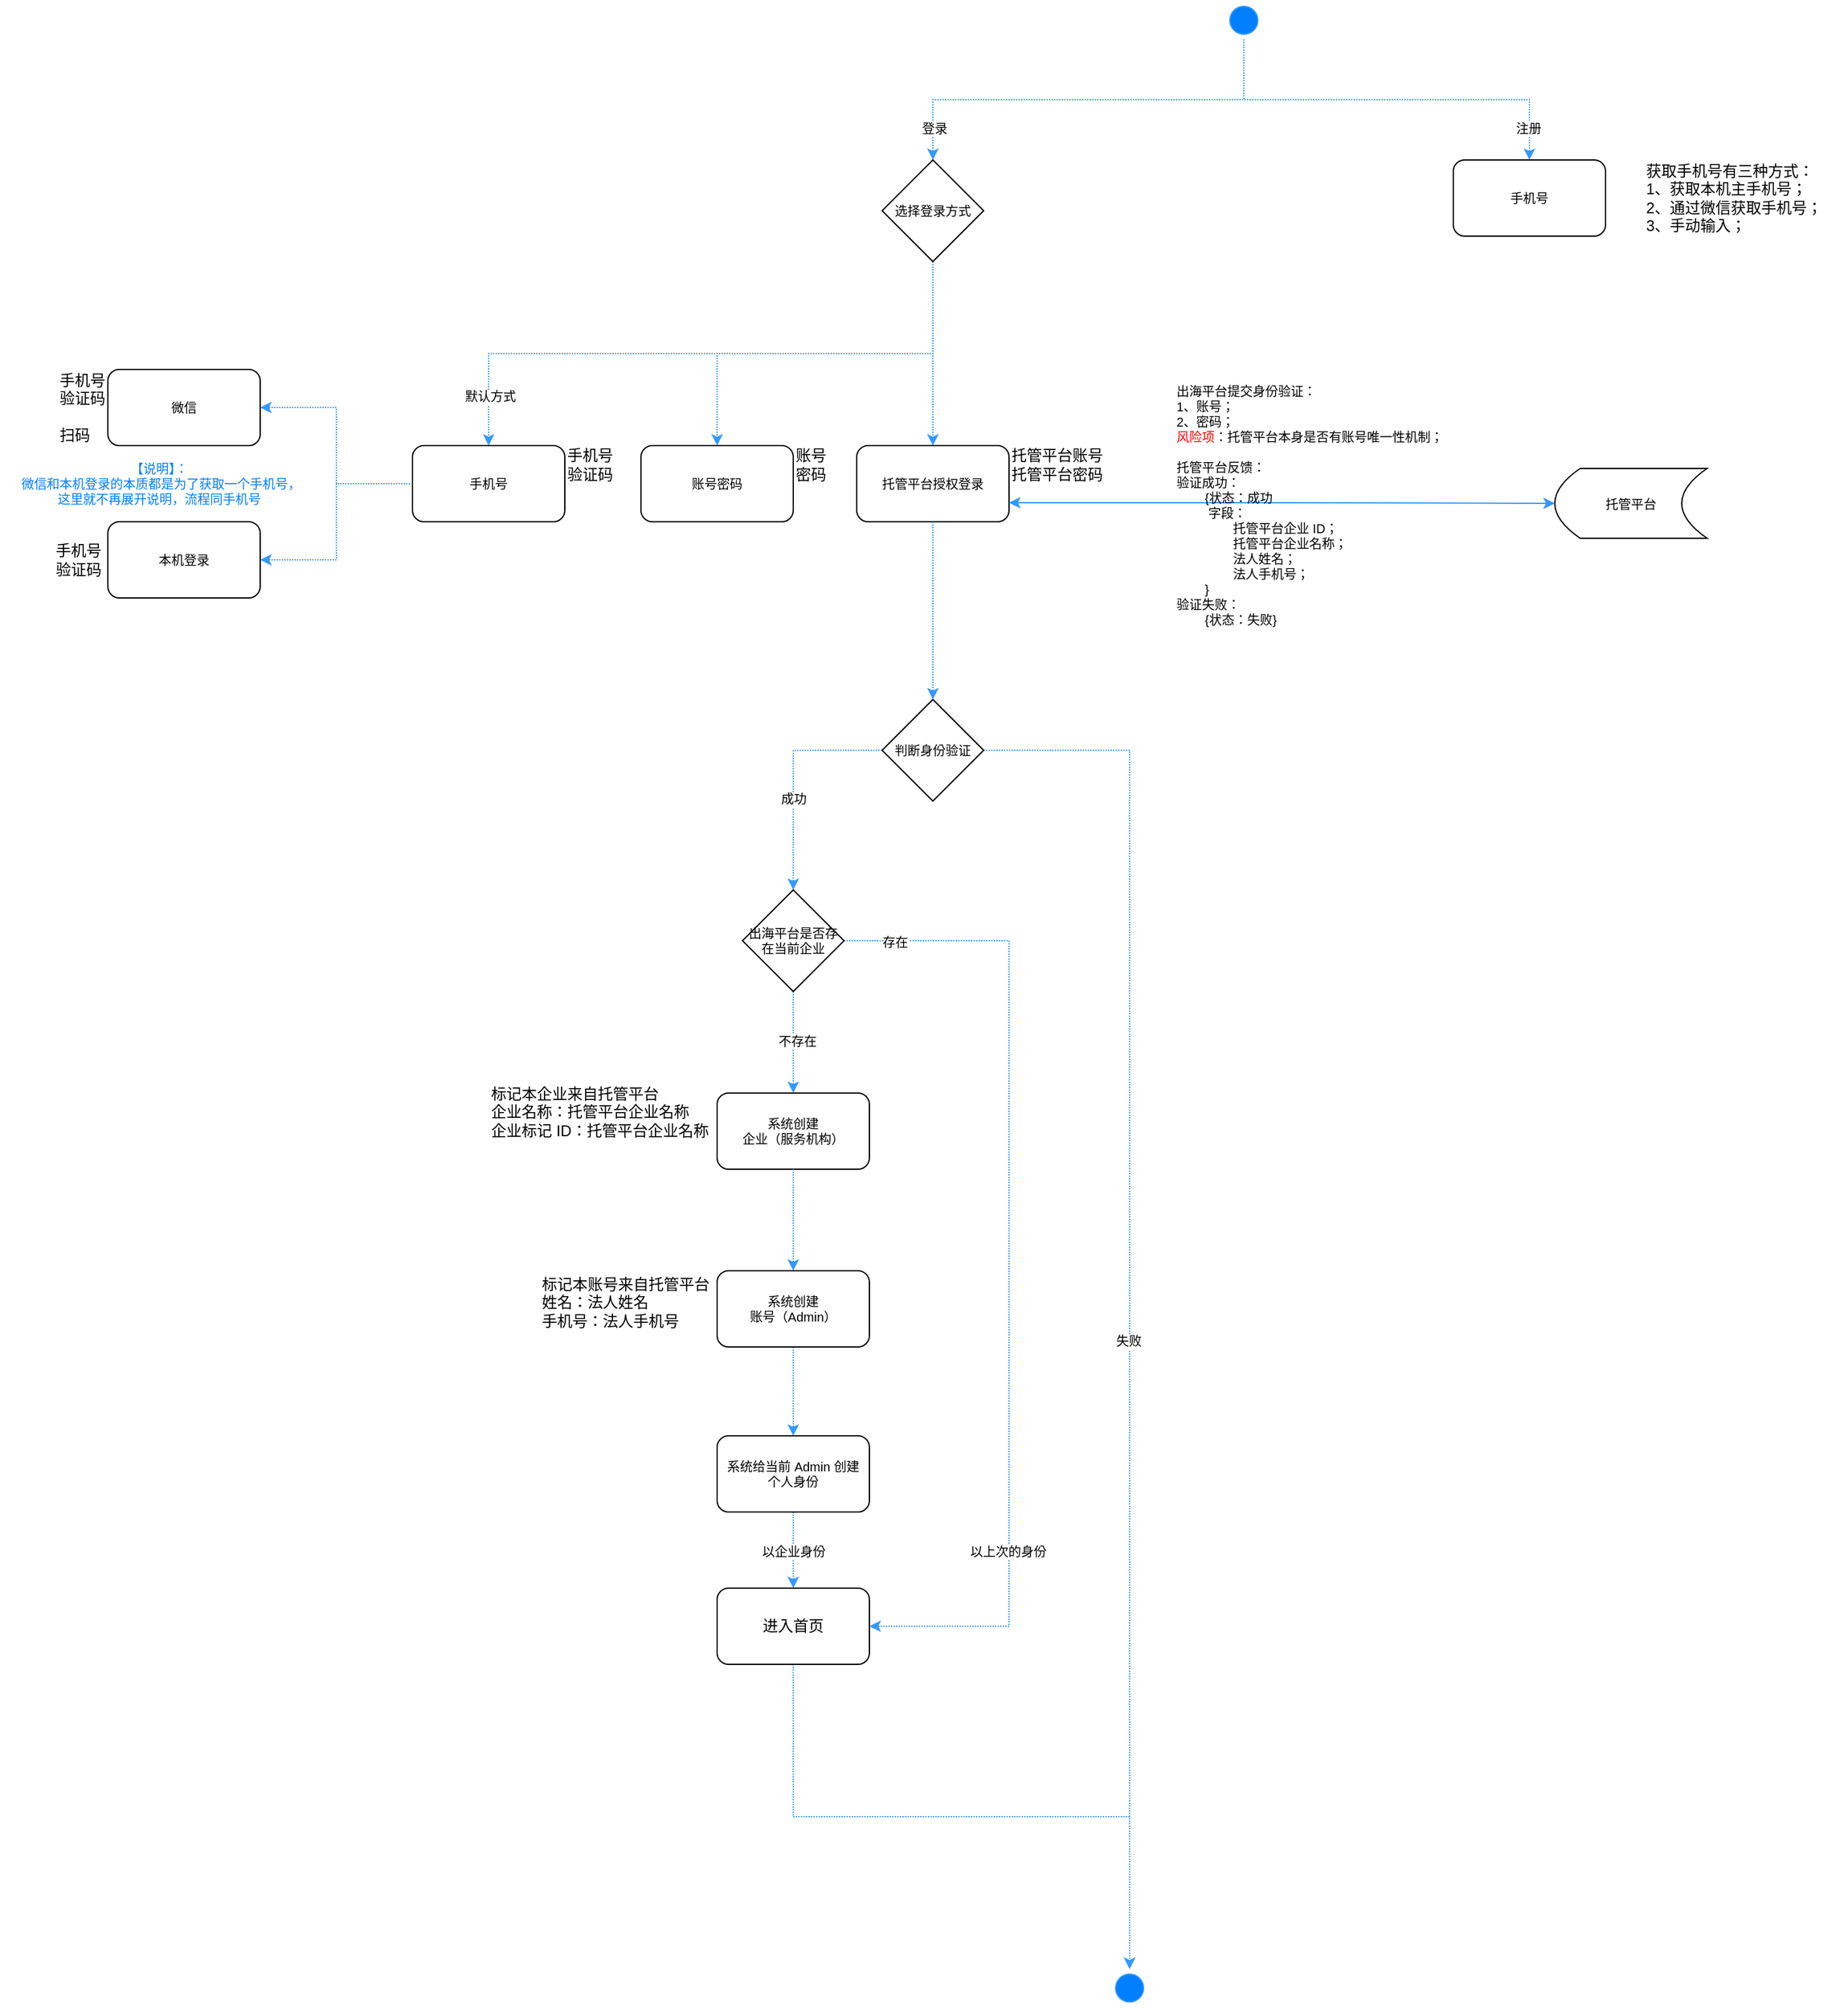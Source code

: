<mxfile version="25.0.3">
  <diagram id="prtHgNgQTEPvFCAcTncT" name="Page-1">
    <mxGraphModel dx="2336" dy="888" grid="1" gridSize="10" guides="1" tooltips="1" connect="1" arrows="1" fold="1" page="1" pageScale="1" pageWidth="827" pageHeight="1169" math="0" shadow="0">
      <root>
        <mxCell id="0" />
        <mxCell id="1" parent="0" />
        <mxCell id="fUzzR2nEu7n4qf50nULE-17" value="" style="edgeStyle=orthogonalEdgeStyle;rounded=0;orthogonalLoop=1;jettySize=auto;html=1;entryX=0.5;entryY=0;entryDx=0;entryDy=0;dashed=1;dashPattern=1 1;strokeColor=#3399FF;strokeWidth=1;align=center;verticalAlign=middle;fontFamily=Helvetica;fontSize=10;fontColor=default;labelBackgroundColor=default;endArrow=classic;fillColor=#dae8fc;exitX=0.5;exitY=1;exitDx=0;exitDy=0;" edge="1" parent="1" source="fUzzR2nEu7n4qf50nULE-1" target="fUzzR2nEu7n4qf50nULE-21">
          <mxGeometry relative="1" as="geometry">
            <mxPoint x="414" y="235" as="targetPoint" />
          </mxGeometry>
        </mxCell>
        <mxCell id="fUzzR2nEu7n4qf50nULE-25" value="注册" style="edgeLabel;html=1;align=center;verticalAlign=middle;resizable=0;points=[];rounded=0;dashed=1;dashPattern=1 1;strokeColor=#3399FF;strokeWidth=1;fontFamily=Helvetica;fontSize=10;fontColor=default;labelBackgroundColor=default;fillColor=#dae8fc;" vertex="1" connectable="0" parent="fUzzR2nEu7n4qf50nULE-17">
          <mxGeometry x="0.517" relative="1" as="geometry">
            <mxPoint x="29" y="22" as="offset" />
          </mxGeometry>
        </mxCell>
        <mxCell id="fUzzR2nEu7n4qf50nULE-28" value="" style="edgeStyle=orthogonalEdgeStyle;rounded=0;orthogonalLoop=1;jettySize=auto;html=1;dashed=1;dashPattern=1 1;strokeColor=#3399FF;strokeWidth=1;align=center;verticalAlign=middle;fontFamily=Helvetica;fontSize=10;fontColor=default;labelBackgroundColor=default;endArrow=classic;fillColor=#dae8fc;exitX=0.5;exitY=1;exitDx=0;exitDy=0;" edge="1" parent="1" source="fUzzR2nEu7n4qf50nULE-1" target="fUzzR2nEu7n4qf50nULE-27">
          <mxGeometry relative="1" as="geometry" />
        </mxCell>
        <mxCell id="fUzzR2nEu7n4qf50nULE-29" value="登录" style="edgeLabel;html=1;align=center;verticalAlign=middle;resizable=0;points=[];rounded=0;strokeColor=#3399FF;fontFamily=Helvetica;fontSize=10;fontColor=default;fillColor=#dae8fc;dashed=1;dashPattern=1 1;strokeWidth=1;labelBackgroundColor=default;" vertex="1" connectable="0" parent="fUzzR2nEu7n4qf50nULE-28">
          <mxGeometry x="-0.164" y="-1" relative="1" as="geometry">
            <mxPoint x="-150" y="23" as="offset" />
          </mxGeometry>
        </mxCell>
        <mxCell id="fUzzR2nEu7n4qf50nULE-1" value="" style="ellipse;html=1;shape=startState;fillColor=#007FFF;strokeColor=#3399FF;" vertex="1" parent="1">
          <mxGeometry x="180" y="120" width="30" height="30" as="geometry" />
        </mxCell>
        <mxCell id="fUzzR2nEu7n4qf50nULE-21" value="手机号" style="rounded=1;whiteSpace=wrap;html=1;fontSize=10;" vertex="1" parent="1">
          <mxGeometry x="360" y="245" width="120" height="60" as="geometry" />
        </mxCell>
        <mxCell id="fUzzR2nEu7n4qf50nULE-24" value="获取手机号有三种方式：&lt;br&gt;1、获取本机主手机号；&lt;div&gt;2、通过微信获取手机号；&lt;/div&gt;&lt;div&gt;3、手动输入；&lt;/div&gt;" style="text;html=1;align=left;verticalAlign=middle;whiteSpace=wrap;rounded=0;" vertex="1" parent="1">
          <mxGeometry x="510" y="260" width="160" height="30" as="geometry" />
        </mxCell>
        <mxCell id="fUzzR2nEu7n4qf50nULE-54" style="edgeStyle=orthogonalEdgeStyle;rounded=0;orthogonalLoop=1;jettySize=auto;html=1;exitX=0.5;exitY=1;exitDx=0;exitDy=0;fontFamily=Helvetica;fontSize=10;fontColor=default;dashed=1;dashPattern=1 1;strokeColor=#3399FF;strokeWidth=1;align=center;verticalAlign=middle;labelBackgroundColor=default;endArrow=classic;fillColor=#dae8fc;" edge="1" parent="1" source="fUzzR2nEu7n4qf50nULE-27" target="fUzzR2nEu7n4qf50nULE-40">
          <mxGeometry relative="1" as="geometry" />
        </mxCell>
        <mxCell id="fUzzR2nEu7n4qf50nULE-55" value="默认方式" style="edgeLabel;html=1;align=center;verticalAlign=middle;resizable=0;points=[];rounded=0;strokeColor=#3399FF;fontFamily=Helvetica;fontSize=10;fontColor=default;fillColor=#dae8fc;dashed=1;dashPattern=1 1;strokeWidth=1;labelBackgroundColor=default;" vertex="1" connectable="0" parent="fUzzR2nEu7n4qf50nULE-54">
          <mxGeometry x="0.657" y="1" relative="1" as="geometry">
            <mxPoint x="-12" y="32" as="offset" />
          </mxGeometry>
        </mxCell>
        <mxCell id="fUzzR2nEu7n4qf50nULE-58" style="edgeStyle=orthogonalEdgeStyle;rounded=0;orthogonalLoop=1;jettySize=auto;html=1;exitX=0.5;exitY=1;exitDx=0;exitDy=0;fontFamily=Helvetica;fontSize=10;fontColor=default;fillColor=#dae8fc;strokeColor=#3399FF;strokeWidth=1;dashed=1;dashPattern=1 1;" edge="1" parent="1" source="fUzzR2nEu7n4qf50nULE-27" target="fUzzR2nEu7n4qf50nULE-34">
          <mxGeometry relative="1" as="geometry" />
        </mxCell>
        <mxCell id="fUzzR2nEu7n4qf50nULE-59" style="edgeStyle=orthogonalEdgeStyle;shape=connector;rounded=0;orthogonalLoop=1;jettySize=auto;html=1;exitX=0.5;exitY=1;exitDx=0;exitDy=0;entryX=0.5;entryY=0;entryDx=0;entryDy=0;dashed=1;dashPattern=1 1;strokeColor=#3399FF;strokeWidth=1;align=center;verticalAlign=middle;fontFamily=Helvetica;fontSize=12;fontColor=default;labelBackgroundColor=default;endArrow=classic;fillColor=#dae8fc;" edge="1" parent="1" source="fUzzR2nEu7n4qf50nULE-27" target="fUzzR2nEu7n4qf50nULE-33">
          <mxGeometry relative="1" as="geometry" />
        </mxCell>
        <mxCell id="fUzzR2nEu7n4qf50nULE-27" value="选择登录方式" style="rhombus;whiteSpace=wrap;html=1;fillColor=#FFFFFF;strokeColor=#000000;fontSize=10;" vertex="1" parent="1">
          <mxGeometry x="-90" y="245" width="80" height="80" as="geometry" />
        </mxCell>
        <mxCell id="fUzzR2nEu7n4qf50nULE-36" style="edgeStyle=orthogonalEdgeStyle;rounded=0;orthogonalLoop=1;jettySize=auto;html=1;exitX=0.5;exitY=1;exitDx=0;exitDy=0;fontFamily=Helvetica;fontSize=10;fontColor=default;" edge="1" parent="1" source="fUzzR2nEu7n4qf50nULE-35">
          <mxGeometry relative="1" as="geometry">
            <mxPoint x="130" y="540" as="targetPoint" />
          </mxGeometry>
        </mxCell>
        <mxCell id="fUzzR2nEu7n4qf50nULE-67" value="" style="group" vertex="1" connectable="0" parent="1">
          <mxGeometry x="-110" y="470" width="200" height="60" as="geometry" />
        </mxCell>
        <mxCell id="fUzzR2nEu7n4qf50nULE-33" value="托管平台授权登录" style="rounded=1;whiteSpace=wrap;html=1;fontSize=10;" vertex="1" parent="fUzzR2nEu7n4qf50nULE-67">
          <mxGeometry width="120" height="60" as="geometry" />
        </mxCell>
        <mxCell id="fUzzR2nEu7n4qf50nULE-44" value="托管平台账号&lt;div&gt;托管平台密码&lt;/div&gt;" style="text;html=1;align=left;verticalAlign=middle;whiteSpace=wrap;rounded=0;" vertex="1" parent="fUzzR2nEu7n4qf50nULE-67">
          <mxGeometry x="120" width="80" height="30" as="geometry" />
        </mxCell>
        <mxCell id="fUzzR2nEu7n4qf50nULE-68" value="" style="group" vertex="1" connectable="0" parent="1">
          <mxGeometry x="-280" y="470" width="150" height="60" as="geometry" />
        </mxCell>
        <mxCell id="fUzzR2nEu7n4qf50nULE-34" value="账号密码" style="rounded=1;whiteSpace=wrap;html=1;fontSize=10;" vertex="1" parent="fUzzR2nEu7n4qf50nULE-68">
          <mxGeometry width="120" height="60" as="geometry" />
        </mxCell>
        <mxCell id="fUzzR2nEu7n4qf50nULE-43" value="账号&lt;div&gt;密码&lt;/div&gt;" style="text;html=1;align=left;verticalAlign=middle;whiteSpace=wrap;rounded=0;" vertex="1" parent="fUzzR2nEu7n4qf50nULE-68">
          <mxGeometry x="120" width="30" height="30" as="geometry" />
        </mxCell>
        <mxCell id="fUzzR2nEu7n4qf50nULE-69" value="" style="group" vertex="1" connectable="0" parent="1">
          <mxGeometry x="-460" y="470" width="160" height="60" as="geometry" />
        </mxCell>
        <mxCell id="fUzzR2nEu7n4qf50nULE-40" value="手机号" style="rounded=1;whiteSpace=wrap;html=1;fontSize=10;" vertex="1" parent="fUzzR2nEu7n4qf50nULE-69">
          <mxGeometry width="120" height="60" as="geometry" />
        </mxCell>
        <mxCell id="fUzzR2nEu7n4qf50nULE-42" value="手机号&lt;div&gt;验证码&lt;/div&gt;" style="text;html=1;align=left;verticalAlign=middle;whiteSpace=wrap;rounded=0;" vertex="1" parent="fUzzR2nEu7n4qf50nULE-69">
          <mxGeometry x="120" width="40" height="30" as="geometry" />
        </mxCell>
        <mxCell id="fUzzR2nEu7n4qf50nULE-70" style="edgeStyle=orthogonalEdgeStyle;shape=connector;rounded=0;orthogonalLoop=1;jettySize=auto;html=1;exitX=0;exitY=0.5;exitDx=0;exitDy=0;entryX=1;entryY=0.5;entryDx=0;entryDy=0;dashed=1;dashPattern=1 1;strokeColor=#3399FF;strokeWidth=1;align=center;verticalAlign=middle;fontFamily=Helvetica;fontSize=10;fontColor=default;labelBackgroundColor=default;endArrow=classic;fillColor=#dae8fc;" edge="1" parent="1" source="fUzzR2nEu7n4qf50nULE-40" target="fUzzR2nEu7n4qf50nULE-41">
          <mxGeometry relative="1" as="geometry" />
        </mxCell>
        <mxCell id="fUzzR2nEu7n4qf50nULE-71" style="edgeStyle=orthogonalEdgeStyle;shape=connector;rounded=0;orthogonalLoop=1;jettySize=auto;html=1;exitX=0;exitY=0.5;exitDx=0;exitDy=0;entryX=1;entryY=0.5;entryDx=0;entryDy=0;dashed=1;dashPattern=1 1;strokeColor=#3399FF;strokeWidth=1;align=center;verticalAlign=middle;fontFamily=Helvetica;fontSize=10;fontColor=default;labelBackgroundColor=default;endArrow=classic;fillColor=#dae8fc;" edge="1" parent="1" source="fUzzR2nEu7n4qf50nULE-40" target="fUzzR2nEu7n4qf50nULE-62">
          <mxGeometry relative="1" as="geometry" />
        </mxCell>
        <mxCell id="fUzzR2nEu7n4qf50nULE-72" value="" style="group" vertex="1" connectable="0" parent="1">
          <mxGeometry x="-740" y="410" width="160" height="60" as="geometry" />
        </mxCell>
        <mxCell id="fUzzR2nEu7n4qf50nULE-41" value="微信" style="rounded=1;whiteSpace=wrap;html=1;fontSize=10;" vertex="1" parent="fUzzR2nEu7n4qf50nULE-72">
          <mxGeometry x="40" width="120" height="60" as="geometry" />
        </mxCell>
        <mxCell id="fUzzR2nEu7n4qf50nULE-47" value="手机号&lt;div&gt;验证码&lt;/div&gt;&lt;div&gt;&lt;br&gt;&lt;/div&gt;&lt;div&gt;扫码&lt;/div&gt;" style="text;html=1;align=left;verticalAlign=middle;whiteSpace=wrap;rounded=0;" vertex="1" parent="fUzzR2nEu7n4qf50nULE-72">
          <mxGeometry y="15" width="40" height="30" as="geometry" />
        </mxCell>
        <mxCell id="fUzzR2nEu7n4qf50nULE-73" value="" style="group" vertex="1" connectable="0" parent="1">
          <mxGeometry x="-743" y="530" width="163" height="60" as="geometry" />
        </mxCell>
        <mxCell id="fUzzR2nEu7n4qf50nULE-62" value="本机登录" style="rounded=1;whiteSpace=wrap;html=1;fontSize=10;" vertex="1" parent="fUzzR2nEu7n4qf50nULE-73">
          <mxGeometry x="43" width="120" height="60" as="geometry" />
        </mxCell>
        <mxCell id="fUzzR2nEu7n4qf50nULE-63" value="手机号&lt;div&gt;验证码&lt;/div&gt;" style="text;html=1;align=left;verticalAlign=middle;whiteSpace=wrap;rounded=0;" vertex="1" parent="fUzzR2nEu7n4qf50nULE-73">
          <mxGeometry y="15" width="43" height="30" as="geometry" />
        </mxCell>
        <mxCell id="fUzzR2nEu7n4qf50nULE-74" value="【说明】：&lt;div&gt;&amp;nbsp;微信和本机登录的本质都是为了获取一个手机号，&lt;/div&gt;&lt;div&gt;这里就不再展开说明，流程同手机号&lt;/div&gt;" style="text;html=1;align=center;verticalAlign=middle;resizable=0;points=[];autosize=1;strokeColor=none;fillColor=none;fontFamily=Helvetica;fontSize=10;fontColor=#007FFF;" vertex="1" parent="1">
          <mxGeometry x="-785" y="475" width="250" height="50" as="geometry" />
        </mxCell>
        <mxCell id="fUzzR2nEu7n4qf50nULE-75" value="托管平台" style="shape=dataStorage;whiteSpace=wrap;html=1;fixedSize=1;rounded=1;strokeColor=default;align=center;verticalAlign=middle;fontFamily=Helvetica;fontSize=10;fontColor=default;fillColor=default;" vertex="1" parent="1">
          <mxGeometry x="440" y="488" width="120" height="55" as="geometry" />
        </mxCell>
        <mxCell id="fUzzR2nEu7n4qf50nULE-76" style="edgeStyle=orthogonalEdgeStyle;shape=connector;rounded=0;orthogonalLoop=1;jettySize=auto;html=1;exitX=1;exitY=0.75;exitDx=0;exitDy=0;entryX=0;entryY=0.5;entryDx=0;entryDy=0;strokeColor=#3399FF;strokeWidth=1;align=center;verticalAlign=middle;fontFamily=Helvetica;fontSize=10;fontColor=default;labelBackgroundColor=default;endArrow=classic;fillColor=#dae8fc;horizontal=1;startArrow=classic;startFill=1;" edge="1" parent="1" source="fUzzR2nEu7n4qf50nULE-33" target="fUzzR2nEu7n4qf50nULE-75">
          <mxGeometry relative="1" as="geometry" />
        </mxCell>
        <mxCell id="fUzzR2nEu7n4qf50nULE-79" value="&lt;span style=&quot;&quot;&gt;出海平台提交身份验证：&lt;/span&gt;&lt;div style=&quot;&quot;&gt;1、账号；&lt;/div&gt;&lt;div style=&quot;&quot;&gt;2、密码；&lt;/div&gt;&lt;div style=&quot;&quot;&gt;&lt;font color=&quot;#ff0000&quot;&gt;风险项&lt;/font&gt;：托管平台本身是否有账号唯一性机制；&lt;/div&gt;&lt;div style=&quot;&quot;&gt;&lt;br&gt;&lt;div&gt;托管平台反馈：&lt;div&gt;验证成功：&lt;/div&gt;&lt;div&gt;&lt;span style=&quot;white-space: pre;&quot;&gt;&#x9;&lt;/span&gt;{状态：成功&lt;/div&gt;&lt;div&gt;&lt;span style=&quot;white-space: pre;&quot;&gt;&#x9;&lt;/span&gt;&amp;nbsp;字段：&lt;/div&gt;&lt;div&gt;&lt;span style=&quot;background-color: initial;&quot;&gt;&lt;span style=&quot;white-space: pre;&quot;&gt;&#x9;&lt;/span&gt;&lt;span style=&quot;white-space: pre;&quot;&gt;&#x9;&lt;/span&gt;托管平台企业 ID；&lt;/span&gt;&lt;/div&gt;&lt;div&gt;&lt;span style=&quot;background-color: initial;&quot;&gt;&lt;span style=&quot;white-space: pre;&quot;&gt;&#x9;&lt;/span&gt;&lt;span style=&quot;white-space: pre;&quot;&gt;&#x9;&lt;/span&gt;托管平台企业名称；&lt;/span&gt;&lt;/div&gt;&lt;div&gt;&lt;span style=&quot;background-color: initial;&quot;&gt;&lt;span style=&quot;white-space: pre;&quot;&gt;&#x9;&lt;/span&gt;&lt;span style=&quot;white-space: pre;&quot;&gt;&#x9;&lt;/span&gt;法人姓名；&lt;/span&gt;&lt;/div&gt;&lt;div&gt;&lt;span style=&quot;background-color: initial;&quot;&gt;&lt;span style=&quot;white-space: pre;&quot;&gt;&#x9;&lt;/span&gt;&lt;span style=&quot;white-space: pre;&quot;&gt;&#x9;&lt;/span&gt;法人手机号；&lt;/span&gt;&lt;br&gt;&lt;/div&gt;&lt;div&gt;&lt;span style=&quot;white-space: pre;&quot;&gt;&#x9;&lt;/span&gt;}&lt;br&gt;验证失败：&lt;/div&gt;&lt;/div&gt;&lt;div&gt;&lt;div&gt;&lt;span style=&quot;white-space-collapse: preserve;&quot;&gt;&#x9;&lt;/span&gt;{状态：失败&lt;span style=&quot;background-color: initial;&quot;&gt;}&lt;/span&gt;&lt;/div&gt;&lt;/div&gt;&lt;/div&gt;" style="edgeLabel;html=1;align=left;verticalAlign=middle;resizable=0;points=[];rounded=1;strokeColor=default;fontFamily=Helvetica;fontSize=10;fontColor=default;fillColor=default;labelBackgroundColor=none;" vertex="1" connectable="0" parent="fUzzR2nEu7n4qf50nULE-76">
          <mxGeometry x="0.15" y="2" relative="1" as="geometry">
            <mxPoint x="-117" y="3" as="offset" />
          </mxGeometry>
        </mxCell>
        <mxCell id="fUzzR2nEu7n4qf50nULE-86" style="edgeStyle=orthogonalEdgeStyle;shape=connector;rounded=0;orthogonalLoop=1;jettySize=auto;html=1;exitX=0;exitY=0.5;exitDx=0;exitDy=0;dashed=1;dashPattern=1 1;strokeColor=#3399FF;strokeWidth=1;align=center;verticalAlign=middle;fontFamily=Helvetica;fontSize=10;fontColor=default;labelBackgroundColor=default;endArrow=classic;fillColor=#dae8fc;" edge="1" parent="1" source="fUzzR2nEu7n4qf50nULE-80" target="fUzzR2nEu7n4qf50nULE-84">
          <mxGeometry relative="1" as="geometry" />
        </mxCell>
        <mxCell id="fUzzR2nEu7n4qf50nULE-87" value="成功" style="edgeLabel;html=1;align=center;verticalAlign=middle;resizable=0;points=[];rounded=1;strokeColor=default;fontFamily=Helvetica;fontSize=10;fontColor=default;fillColor=default;" vertex="1" connectable="0" parent="fUzzR2nEu7n4qf50nULE-86">
          <mxGeometry x="0.198" relative="1" as="geometry">
            <mxPoint as="offset" />
          </mxGeometry>
        </mxCell>
        <mxCell id="fUzzR2nEu7n4qf50nULE-90" style="edgeStyle=orthogonalEdgeStyle;shape=connector;rounded=0;orthogonalLoop=1;jettySize=auto;html=1;exitX=1;exitY=0.5;exitDx=0;exitDy=0;entryX=0.5;entryY=0;entryDx=0;entryDy=0;dashed=1;dashPattern=1 1;strokeColor=#3399FF;strokeWidth=1;align=center;verticalAlign=middle;fontFamily=Helvetica;fontSize=10;fontColor=default;labelBackgroundColor=default;endArrow=classic;fillColor=#dae8fc;" edge="1" parent="1" source="fUzzR2nEu7n4qf50nULE-80" target="fUzzR2nEu7n4qf50nULE-89">
          <mxGeometry relative="1" as="geometry" />
        </mxCell>
        <mxCell id="fUzzR2nEu7n4qf50nULE-104" value="失败" style="edgeLabel;html=1;align=center;verticalAlign=middle;resizable=0;points=[];rounded=1;strokeColor=default;fontFamily=Helvetica;fontSize=10;fontColor=default;fillColor=default;" vertex="1" connectable="0" parent="fUzzR2nEu7n4qf50nULE-90">
          <mxGeometry x="0.079" y="-1" relative="1" as="geometry">
            <mxPoint as="offset" />
          </mxGeometry>
        </mxCell>
        <mxCell id="fUzzR2nEu7n4qf50nULE-80" value="判断身份验证" style="rhombus;whiteSpace=wrap;html=1;fillColor=#FFFFFF;strokeColor=#000000;fontSize=10;" vertex="1" parent="1">
          <mxGeometry x="-90" y="670" width="80" height="80" as="geometry" />
        </mxCell>
        <mxCell id="fUzzR2nEu7n4qf50nULE-92" style="edgeStyle=orthogonalEdgeStyle;shape=connector;rounded=0;orthogonalLoop=1;jettySize=auto;html=1;exitX=0.5;exitY=1;exitDx=0;exitDy=0;dashed=1;dashPattern=1 1;strokeColor=#3399FF;strokeWidth=1;align=center;verticalAlign=middle;fontFamily=Helvetica;fontSize=10;fontColor=default;labelBackgroundColor=default;endArrow=classic;fillColor=#dae8fc;entryX=0.5;entryY=0;entryDx=0;entryDy=0;" edge="1" parent="1" source="fUzzR2nEu7n4qf50nULE-84" target="fUzzR2nEu7n4qf50nULE-91">
          <mxGeometry relative="1" as="geometry">
            <mxPoint x="-157" y="980" as="targetPoint" />
          </mxGeometry>
        </mxCell>
        <mxCell id="fUzzR2nEu7n4qf50nULE-95" value="" style="edgeLabel;html=1;align=center;verticalAlign=middle;resizable=0;points=[];rounded=1;strokeColor=default;fontFamily=Helvetica;fontSize=10;fontColor=default;fillColor=default;direction=north;" vertex="1" connectable="0" parent="fUzzR2nEu7n4qf50nULE-92">
          <mxGeometry x="0.035" y="-3" relative="1" as="geometry">
            <mxPoint x="-2" as="offset" />
          </mxGeometry>
        </mxCell>
        <mxCell id="fUzzR2nEu7n4qf50nULE-97" value="不存在" style="edgeLabel;html=1;align=center;verticalAlign=middle;resizable=0;points=[];rounded=1;strokeColor=default;fontFamily=Helvetica;fontSize=10;fontColor=default;fillColor=default;" vertex="1" connectable="0" parent="fUzzR2nEu7n4qf50nULE-92">
          <mxGeometry x="-0.033" y="3" relative="1" as="geometry">
            <mxPoint as="offset" />
          </mxGeometry>
        </mxCell>
        <mxCell id="fUzzR2nEu7n4qf50nULE-117" style="edgeStyle=orthogonalEdgeStyle;shape=connector;rounded=0;orthogonalLoop=1;jettySize=auto;html=1;entryX=1;entryY=0.5;entryDx=0;entryDy=0;dashed=1;dashPattern=1 1;strokeColor=#3399FF;strokeWidth=1;align=center;verticalAlign=middle;fontFamily=Helvetica;fontSize=10;fontColor=default;labelBackgroundColor=default;endArrow=classic;fillColor=#dae8fc;exitX=1;exitY=0.5;exitDx=0;exitDy=0;" edge="1" parent="1" source="fUzzR2nEu7n4qf50nULE-84" target="fUzzR2nEu7n4qf50nULE-110">
          <mxGeometry relative="1" as="geometry">
            <mxPoint x="-40" y="860" as="targetPoint" />
            <Array as="points">
              <mxPoint x="10" y="860" />
              <mxPoint x="10" y="1400" />
            </Array>
          </mxGeometry>
        </mxCell>
        <mxCell id="fUzzR2nEu7n4qf50nULE-118" value="存在" style="edgeLabel;html=1;align=center;verticalAlign=middle;resizable=0;points=[];rounded=1;strokeColor=default;fontFamily=Helvetica;fontSize=10;fontColor=default;fillColor=default;" vertex="1" connectable="0" parent="fUzzR2nEu7n4qf50nULE-117">
          <mxGeometry x="0.194" y="-2" relative="1" as="geometry">
            <mxPoint x="-88" y="-335" as="offset" />
          </mxGeometry>
        </mxCell>
        <mxCell id="fUzzR2nEu7n4qf50nULE-120" value="以上次的身份" style="edgeLabel;html=1;align=center;verticalAlign=middle;resizable=0;points=[];rounded=1;strokeColor=default;fontFamily=Helvetica;fontSize=10;fontColor=default;fillColor=default;" vertex="1" connectable="0" parent="fUzzR2nEu7n4qf50nULE-117">
          <mxGeometry x="0.535" y="-1" relative="1" as="geometry">
            <mxPoint y="12" as="offset" />
          </mxGeometry>
        </mxCell>
        <mxCell id="fUzzR2nEu7n4qf50nULE-84" value="出海平台是否存在当前企业" style="rhombus;whiteSpace=wrap;html=1;fillColor=#FFFFFF;strokeColor=#000000;fontSize=10;" vertex="1" parent="1">
          <mxGeometry x="-200" y="820" width="80" height="80" as="geometry" />
        </mxCell>
        <mxCell id="fUzzR2nEu7n4qf50nULE-89" value="" style="ellipse;html=1;shape=startState;fillColor=#007FFF;strokeColor=#3399FF;" vertex="1" parent="1">
          <mxGeometry x="90" y="1670" width="30" height="30" as="geometry" />
        </mxCell>
        <mxCell id="fUzzR2nEu7n4qf50nULE-108" style="edgeStyle=orthogonalEdgeStyle;shape=connector;rounded=0;orthogonalLoop=1;jettySize=auto;html=1;exitX=0.5;exitY=1;exitDx=0;exitDy=0;entryX=0.5;entryY=0;entryDx=0;entryDy=0;dashed=1;dashPattern=1 1;strokeColor=#3399FF;strokeWidth=1;align=center;verticalAlign=middle;fontFamily=Helvetica;fontSize=10;fontColor=default;labelBackgroundColor=default;endArrow=classic;fillColor=#dae8fc;" edge="1" parent="1" source="fUzzR2nEu7n4qf50nULE-93" target="fUzzR2nEu7n4qf50nULE-107">
          <mxGeometry relative="1" as="geometry" />
        </mxCell>
        <mxCell id="fUzzR2nEu7n4qf50nULE-109" value="" style="edgeLabel;html=1;align=center;verticalAlign=middle;resizable=0;points=[];rounded=1;strokeColor=default;fontFamily=Helvetica;fontSize=10;fontColor=default;fillColor=default;" vertex="1" connectable="0" parent="fUzzR2nEu7n4qf50nULE-108">
          <mxGeometry x="-0.078" y="-2" relative="1" as="geometry">
            <mxPoint as="offset" />
          </mxGeometry>
        </mxCell>
        <mxCell id="fUzzR2nEu7n4qf50nULE-101" style="edgeStyle=orthogonalEdgeStyle;shape=connector;rounded=0;orthogonalLoop=1;jettySize=auto;html=1;exitX=0.5;exitY=1;exitDx=0;exitDy=0;dashed=1;dashPattern=1 1;strokeColor=#3399FF;strokeWidth=1;align=center;verticalAlign=middle;fontFamily=Helvetica;fontSize=10;fontColor=default;labelBackgroundColor=default;endArrow=classic;fillColor=#dae8fc;" edge="1" parent="1" source="fUzzR2nEu7n4qf50nULE-33" target="fUzzR2nEu7n4qf50nULE-80">
          <mxGeometry relative="1" as="geometry" />
        </mxCell>
        <mxCell id="fUzzR2nEu7n4qf50nULE-102" value="" style="group" vertex="1" connectable="0" parent="1">
          <mxGeometry x="-360" y="980" width="260" height="60" as="geometry" />
        </mxCell>
        <mxCell id="fUzzR2nEu7n4qf50nULE-91" value="系统创建&lt;br&gt;企业（服务机构）" style="rounded=1;whiteSpace=wrap;html=1;strokeColor=default;align=center;verticalAlign=middle;fontFamily=Helvetica;fontSize=10;fontColor=default;fillColor=default;" vertex="1" parent="fUzzR2nEu7n4qf50nULE-102">
          <mxGeometry x="140" width="120" height="60" as="geometry" />
        </mxCell>
        <mxCell id="fUzzR2nEu7n4qf50nULE-94" value="标记本企业来自托管平台&lt;div&gt;企业名称：托管平台企业名称&lt;br&gt;企业标记 ID：托管平台企业名称&lt;/div&gt;" style="text;html=1;align=left;verticalAlign=middle;whiteSpace=wrap;rounded=0;" vertex="1" parent="fUzzR2nEu7n4qf50nULE-102">
          <mxGeometry x="-40" width="180" height="30" as="geometry" />
        </mxCell>
        <mxCell id="fUzzR2nEu7n4qf50nULE-105" style="edgeStyle=orthogonalEdgeStyle;shape=connector;rounded=0;orthogonalLoop=1;jettySize=auto;html=1;exitX=0.5;exitY=1;exitDx=0;exitDy=0;entryX=0.5;entryY=0;entryDx=0;entryDy=0;dashed=1;dashPattern=1 1;strokeColor=#3399FF;strokeWidth=1;align=center;verticalAlign=middle;fontFamily=Helvetica;fontSize=10;fontColor=default;labelBackgroundColor=default;endArrow=classic;fillColor=#dae8fc;" edge="1" parent="1" source="fUzzR2nEu7n4qf50nULE-91" target="fUzzR2nEu7n4qf50nULE-93">
          <mxGeometry relative="1" as="geometry" />
        </mxCell>
        <mxCell id="fUzzR2nEu7n4qf50nULE-106" value="" style="edgeLabel;html=1;align=center;verticalAlign=middle;resizable=0;points=[];rounded=1;strokeColor=default;fontFamily=Helvetica;fontSize=10;fontColor=default;fillColor=default;" vertex="1" connectable="0" parent="fUzzR2nEu7n4qf50nULE-105">
          <mxGeometry x="-0.253" y="2" relative="1" as="geometry">
            <mxPoint as="offset" />
          </mxGeometry>
        </mxCell>
        <mxCell id="fUzzR2nEu7n4qf50nULE-111" style="edgeStyle=orthogonalEdgeStyle;shape=connector;rounded=0;orthogonalLoop=1;jettySize=auto;html=1;exitX=0.5;exitY=1;exitDx=0;exitDy=0;entryX=0.5;entryY=0;entryDx=0;entryDy=0;dashed=1;dashPattern=1 1;strokeColor=#3399FF;strokeWidth=1;align=center;verticalAlign=middle;fontFamily=Helvetica;fontSize=10;fontColor=default;labelBackgroundColor=default;endArrow=classic;fillColor=#dae8fc;" edge="1" parent="1" source="fUzzR2nEu7n4qf50nULE-107" target="fUzzR2nEu7n4qf50nULE-110">
          <mxGeometry relative="1" as="geometry" />
        </mxCell>
        <mxCell id="fUzzR2nEu7n4qf50nULE-119" value="以企业身份" style="edgeLabel;html=1;align=center;verticalAlign=middle;resizable=0;points=[];rounded=1;strokeColor=default;fontFamily=Helvetica;fontSize=10;fontColor=default;fillColor=default;" vertex="1" connectable="0" parent="fUzzR2nEu7n4qf50nULE-111">
          <mxGeometry x="-0.322" y="-1" relative="1" as="geometry">
            <mxPoint x="1" y="10" as="offset" />
          </mxGeometry>
        </mxCell>
        <mxCell id="fUzzR2nEu7n4qf50nULE-107" value="系统给当前&amp;nbsp;Admin 创建&lt;div&gt;个人身份&lt;/div&gt;" style="rounded=1;whiteSpace=wrap;html=1;strokeColor=default;align=center;verticalAlign=middle;fontFamily=Helvetica;fontSize=10;fontColor=default;fillColor=default;" vertex="1" parent="1">
          <mxGeometry x="-220" y="1250" width="120" height="60" as="geometry" />
        </mxCell>
        <mxCell id="fUzzR2nEu7n4qf50nULE-113" style="edgeStyle=orthogonalEdgeStyle;shape=connector;rounded=0;orthogonalLoop=1;jettySize=auto;html=1;exitX=0.5;exitY=1;exitDx=0;exitDy=0;entryX=0.5;entryY=0;entryDx=0;entryDy=0;dashed=1;dashPattern=1 1;strokeColor=#3399FF;strokeWidth=1;align=center;verticalAlign=middle;fontFamily=Helvetica;fontSize=10;fontColor=default;labelBackgroundColor=default;endArrow=classic;fillColor=#dae8fc;" edge="1" parent="1" source="fUzzR2nEu7n4qf50nULE-110" target="fUzzR2nEu7n4qf50nULE-89">
          <mxGeometry relative="1" as="geometry" />
        </mxCell>
        <mxCell id="fUzzR2nEu7n4qf50nULE-114" value="" style="group" vertex="1" connectable="0" parent="1">
          <mxGeometry x="-360" y="1120" width="260" height="60" as="geometry" />
        </mxCell>
        <mxCell id="fUzzR2nEu7n4qf50nULE-93" value="系统创建&lt;br&gt;账号（Admin）" style="rounded=1;whiteSpace=wrap;html=1;strokeColor=default;align=center;verticalAlign=middle;fontFamily=Helvetica;fontSize=10;fontColor=default;fillColor=default;" vertex="1" parent="fUzzR2nEu7n4qf50nULE-114">
          <mxGeometry x="140" width="120" height="60" as="geometry" />
        </mxCell>
        <mxCell id="fUzzR2nEu7n4qf50nULE-103" value="标记本账号来自托管平台&lt;div&gt;姓名：法人姓名&lt;/div&gt;&lt;div&gt;手机号：法人手机号&lt;/div&gt;" style="text;html=1;align=left;verticalAlign=middle;whiteSpace=wrap;rounded=0;" vertex="1" parent="fUzzR2nEu7n4qf50nULE-114">
          <mxGeometry y="10" width="140" height="30" as="geometry" />
        </mxCell>
        <mxCell id="fUzzR2nEu7n4qf50nULE-110" value="&lt;span style=&quot;font-size: 12px; text-align: left;&quot;&gt;进入首页&lt;/span&gt;" style="rounded=1;whiteSpace=wrap;html=1;strokeColor=default;align=center;verticalAlign=middle;fontFamily=Helvetica;fontSize=10;fontColor=default;fillColor=default;" vertex="1" parent="1">
          <mxGeometry x="-220" y="1370" width="120" height="60" as="geometry" />
        </mxCell>
      </root>
    </mxGraphModel>
  </diagram>
</mxfile>
